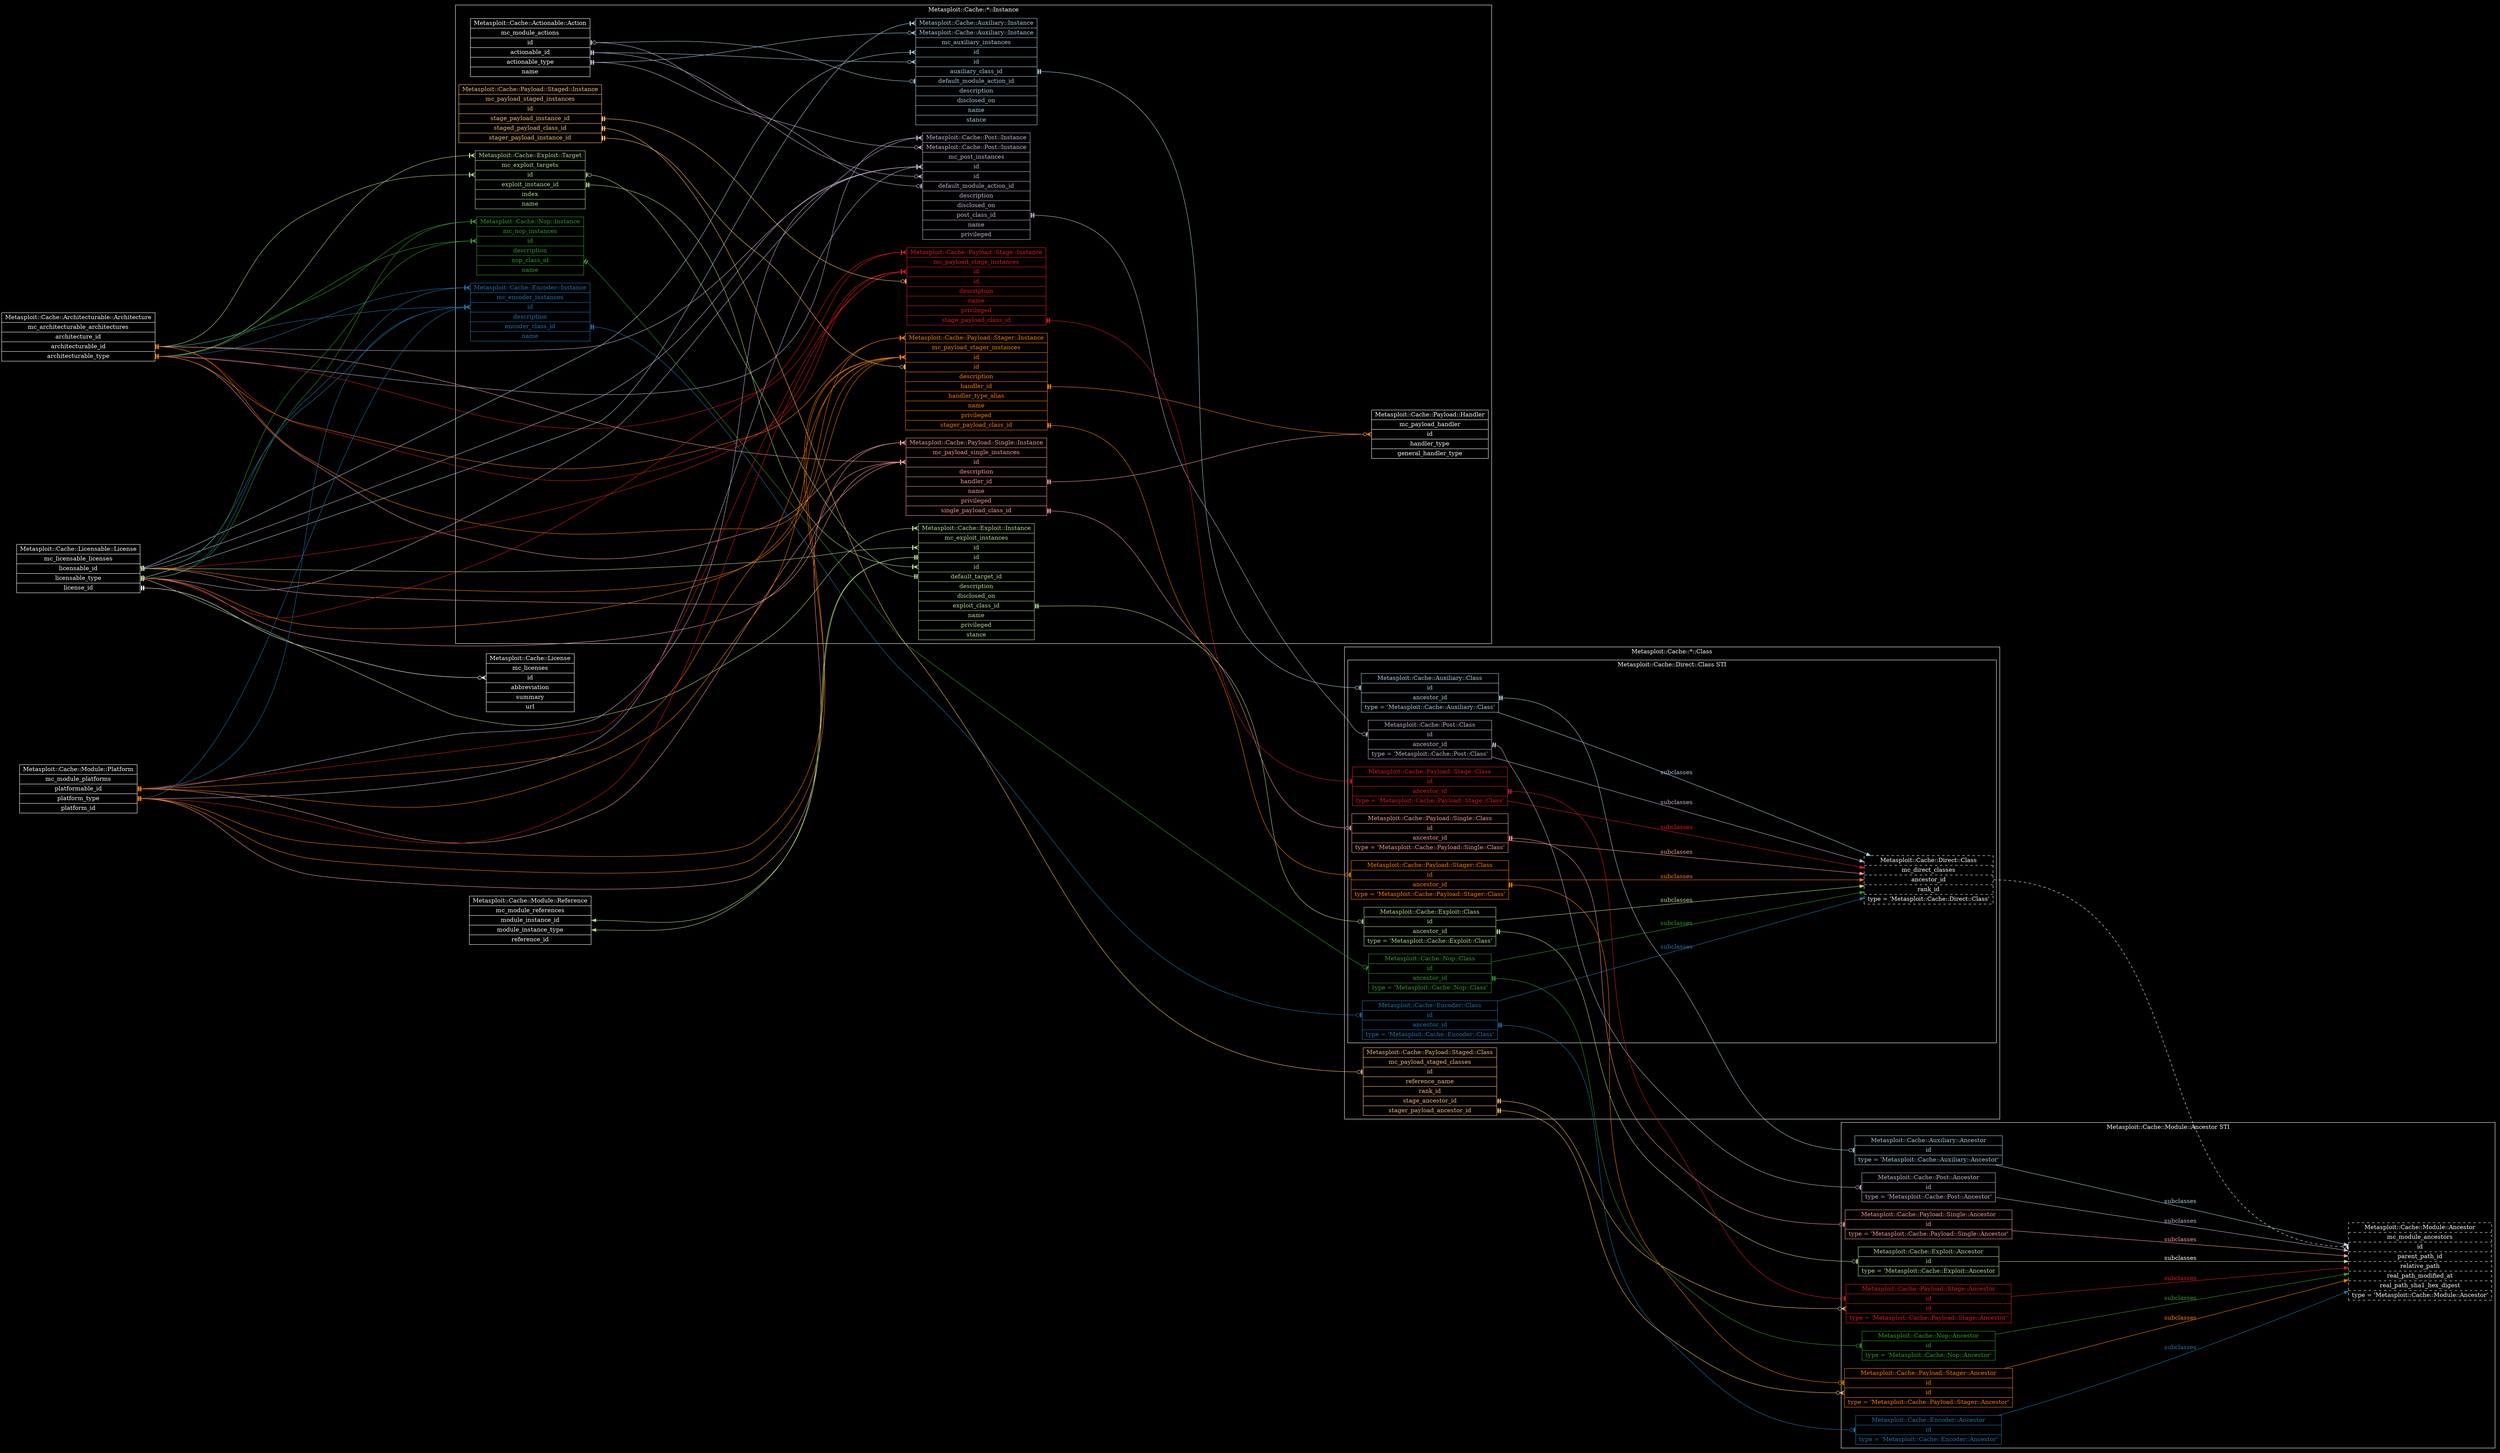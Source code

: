 digraph "metasploit-cache" {
  graph [
    bgcolor = "black"
    rankdir = "LR"
    ranksep = "10"
  ]
  node [
    color = "white"
    fontcolor = "white"
    shape = "record"
  ]
  edge [
    color = "white"
    fontcolor = "white"
  ]

  "Metasploit::Cache::Actionable::Action" [
    label = "Metasploit::Cache::Actionable::Action | mc_module_actions | <id>id | <actionable_id>actionable_id | <actionable_type>actionable_type | name"
  ]

  "Metasploit::Cache::Actionable::Action":actionable_id -> "Metasploit::Cache::Auxiliary::Instance":id_for_action [
    arrowhead = "crowodot"
    arrowtail = "teetee"
    color = "/paired9/1"
    dir = "both"
  ]

  "Metasploit::Cache::Actionable::Action":actionable_type -> "Metasploit::Cache::Auxiliary::Instance":type_for_actionable_type [
    arrowhead = "crowodot"
    arrowtail = "teetee"
    color = "/paired9/1"
    dir = "both"
  ]

  "Metasploit::Cache::Actionable::Action":actionable_id -> "Metasploit::Cache::Post::Instance":id_for_action [
    arrowhead = "crowodot"
    arrowtail = "teetee"
    color = "/paired9/9"
    dir = "both"
  ]

  "Metasploit::Cache::Actionable::Action":actionable_type -> "Metasploit::Cache::Post::Instance":type_for_actionable_type [
    arrowhead = "crowodot"
    arrowtail = "teetee"
    color = "/paired9/9"
    dir = "both"
  ]

  "Metasploit::Cache::Architecturable::Architecture" [
    label = "Metasploit::Cache::Architecturable::Architecture | mc_architecturable_architectures | <architecture_id>architecture_id | <architecturable_id>architecturable_id | <architecturable_type>architecturable_type"
  ]

  "Metasploit::Cache::Architecturable::Architecture":architecturable_id -> "Metasploit::Cache::Encoder::Instance":id [
    arrowhead = "crowtee"
    arrowtail = "teetee"
    color = "/paired9/2"
    dir = "both"
  ]

  "Metasploit::Cache::Architecturable::Architecture":architecturable_type -> "Metasploit::Cache::Encoder::Instance":type [
    arrowhead = "crowtee"
    arrowtail = "teetee"
    color = "/paired9/2"
    dir = "both"
  ]

  "Metasploit::Cache::Architecturable::Architecture":architecturable_id -> "Metasploit::Cache::Exploit::Target":id [
    arrowhead = "crowtee"
    arrowtail = "teetee"
    color = "/paired9/3"
    dir = "both"
  ]

 "Metasploit::Cache::Architecturable::Architecture":architecturable_type -> "Metasploit::Cache::Exploit::Target":type [
    arrowhead = "crowtee"
    arrowtail = "teetee"
    color = "/paired9/3"
    dir = "both"
  ]

  "Metasploit::Cache::Architecturable::Architecture":architecturable_id -> "Metasploit::Cache::Nop::Instance":id [
    arrowhead = "crowtee"
    arrowtail = "teetee"
    color = "/paired9/4"
    dir = "both"
  ]

  "Metasploit::Cache::Architecturable::Architecture":architecturable_type -> "Metasploit::Cache::Nop::Instance":type [
    arrowhead = "crowtee"
    arrowtail = "teetee"
    color = "/paired9/4"
    dir = "both"
  ]

  "Metasploit::Cache::Architecturable::Architecture":architecturable_id -> "Metasploit::Cache::Payload::Single::Instance":id [
    arrowhead = "crowtee"
    arrowtail = "teetee"
    color = "/paired9/5"
    dir = "both"
  ]

 "Metasploit::Cache::Architecturable::Architecture":architecturable_type -> "Metasploit::Cache::Payload::Single::Instance":type [
    arrowhead = "crowtee"
    arrowtail = "teetee"
    color = "/paired9/5"
    dir = "both"
  ]

  "Metasploit::Cache::Architecturable::Architecture":architecturable_id -> "Metasploit::Cache::Payload::Stage::Instance":id [
    arrowhead = "crowtee"
    arrowtail = "teetee"
    color = "/paired9/6"
    dir = "both"
  ]

 "Metasploit::Cache::Architecturable::Architecture":architecturable_type -> "Metasploit::Cache::Payload::Stage::Instance":type [
    arrowhead = "crowtee"
    arrowtail = "teetee"
    color = "/paired9/6"
    dir = "both"
  ]

  "Metasploit::Cache::Architecturable::Architecture":architecturable_id -> "Metasploit::Cache::Payload::Stager::Instance":id [
    arrowhead = "crowtee"
    arrowtail = "teetee"
    color = "/paired9/8"
    dir = "both"
  ]

  "Metasploit::Cache::Architecturable::Architecture":architecturable_type -> "Metasploit::Cache::Payload::Stager::Instance":type [
    arrowhead = "crowtee"
    arrowtail = "teetee"
    color = "/paired9/8"
    dir = "both"
  ]

  "Metasploit::Cache::Architecturable::Architecture":architecturable_id -> "Metasploit::Cache::Post::Instance":id [
    arrowhead = "crowtee"
    arrowtail = "teetee"
    color = "/paired9/9"
    dir = "both"
  ]

 "Metasploit::Cache::Architecturable::Architecture":architecturable_type -> "Metasploit::Cache::Post::Instance":type [
    arrowhead = "crowtee"
    arrowtail = "teetee"
    color = "/paired9/9"
    dir = "both"
  ]

  "Metasploit::Cache::License" [
    label = "Metasploit::Cache::License | mc_licenses | <id>id | abbreviation | summary | url"
  ]

  "Metasploit::Cache::Licensable::License" [
    label = "Metasploit::Cache::Licensable::License | mc_licensable_licenses | <licensable_id>licensable_id | <licensable_type>licensable_type | <license_id>license_id"
  ]

  "Metasploit::Cache::Licensable::License":licensable_id -> "Metasploit::Cache::Auxiliary::Instance":id [
    arrowhead = "crowtee"
    arrowtail = "teetee"
    color = "/paired9/1"
    dir = "both"
  ]

  "Metasploit::Cache::Licensable::License":licensable_type -> "Metasploit::Cache::Auxiliary::Instance":type [
    arrowhead = "crowtee"
    arrowtail = "teetee"
    color = "/paired9/1"
    dir = "both"
  ]

  "Metasploit::Cache::Licensable::License":licensable_id -> "Metasploit::Cache::Encoder::Instance":id [
    arrowhead = "crowtee"
    arrowtail = "teetee"
    color = "/paired9/2"
    dir = "both"
  ]

  "Metasploit::Cache::Licensable::License":licensable_type -> "Metasploit::Cache::Encoder::Instance":type [
    arrowhead = "crowtee"
    arrowtail = "teetee"
    color = "/paired9/2"
    dir = "both"
  ]

  "Metasploit::Cache::Licensable::License":licensable_id -> "Metasploit::Cache::Exploit::Instance":id_for_licensable_id [
    arrowhead = "crowtee"
    arrowtail = "teetee"
    color = "/paired9/3"
    dir = "both"
  ]

  "Metasploit::Cache::Licensable::License":licensable_type -> "Metasploit::Cache::Exploit::Instance":type [
    arrowhead = "crowtee"
    arrowtail = "teetee"
    color = "/paired9/3"
    dir = "both"
  ]

  "Metasploit::Cache::Licensable::License":licensable_id -> "Metasploit::Cache::Nop::Instance":id [
    arrowhead = "crowtee"
    arrowtail = "teetee"
    color = "/paired9/4"
    dir = "both"
  ]

  "Metasploit::Cache::Licensable::License":licensable_type -> "Metasploit::Cache::Nop::Instance":type [
    arrowhead = "crowtee"
    arrowtail = "teetee"
    color = "/paired9/4"
    dir = "both"
  ]

  "Metasploit::Cache::Licensable::License":licensable_id -> "Metasploit::Cache::Payload::Single::Instance":id [
    arrowhead = "crowtee"
    arrowtail = "teetee"
    color = "/paired9/5"
    dir = "both"
  ]

  "Metasploit::Cache::Licensable::License":licensable_type -> "Metasploit::Cache::Payload::Single::Instance":type [
    arrowhead = "crowtee"
    arrowtail = "teetee"
    color = "/paired9/5"
    dir = "both"
  ]

  "Metasploit::Cache::Licensable::License":licensable_id -> "Metasploit::Cache::Payload::Stage::Instance":id [
    arrowhead = "crowtee"
    arrowtail = "teetee"
    color = "/paired9/6"
    dir = "both"
  ]

  "Metasploit::Cache::Licensable::License":licensable_type -> "Metasploit::Cache::Payload::Stage::Instance":type [
    arrowhead = "crowtee"
    arrowtail = "teetee"
    color = "/paired9/6"
    dir = "both"
  ]

  "Metasploit::Cache::Licensable::License":licensable_id -> "Metasploit::Cache::Payload::Stager::Instance":id [
    arrowhead = "crowtee"
    arrowtail = "teetee"
    color = "/paired9/8"
    dir = "both"
  ]

  "Metasploit::Cache::Licensable::License":licensable_type -> "Metasploit::Cache::Payload::Stager::Instance":type [
    arrowhead = "crowtee"
    arrowtail = "teetee"
    color = "/paired9/8"
    dir = "both"
  ]

  "Metasploit::Cache::Licensable::License":licensable_id -> "Metasploit::Cache::Post::Instance":id [
    arrowhead = "crowtee"
    arrowtail = "teetee"
    color = "/paired9/9"
    dir = "both"
  ]

  "Metasploit::Cache::Licensable::License":licensable_type -> "Metasploit::Cache::Post::Instance":type [
    arrowhead = "crowtee"
    arrowtail = "teetee"
    color = "/paired9/9"
    dir = "both"
  ]

  "Metasploit::Cache::Licensable::License":license_id -> "Metasploit::Cache::License":id [
    arrowhead = "crowodot"
    arrowtail = "teetee"
    dir = "both"
  ]

  "Metasploit::Cache::Payload::Handler" [
    label = "Metasploit::Cache::Payload::Handler | mc_payload_handler | <id>id | handler_type | general_handler_type"
  ]

  "Metasploit::Cache::Module::Platform" [
    label = "Metasploit::Cache::Module::Platform | mc_module_platforms | <platformable_id>platformable_id | <platformable_type>platform_type | <platform_id>platform_id"
  ]

  "Metasploit::Cache::Module::Platform":platformable_id, "Metasploit::Cache::Module::Platform":platformable_type -> "Metasploit::Cache::Encoder::Instance":id [
    arrowhead = "crowtee"
    arrowtail = "teetee"
    color = "/paired9/2"
    dir = "both"
  ]

  "Metasploit::Cache::Module::Platform":platformable_id, "Metasploit::Cache::Module::Platform":platformable_type -> "Metasploit::Cache::Payload::Single::Instance":id [
    arrowhead = "crowtee"
    arrowtail = "teetee"
    color = "/paired9/5"
    dir = "both"
  ]

  "Metasploit::Cache::Module::Platform":platformable_id, "Metasploit::Cache::Module::Platform":platformable_type -> "Metasploit::Cache::Payload::Stage::Instance":id [
    arrowhead = "crowtee"
    arrowtail = "teetee"
    color = "/paired9/6"
    dir = "both"
  ]

  "Metasploit::Cache::Module::Platform":platformable_id, "Metasploit::Cache::Module::Platform":platformable_type -> "Metasploit::Cache::Payload::Stager::Instance":id [
    arrowhead = "crowtee"
    arrowtail = "teetee"
    color = "/paired9/8"
    dir = "both"
  ]

  "Metasploit::Cache::Module::Platform":platformable_id, "Metasploit::Cache::Module::Platform":platformable_type -> "Metasploit::Cache::Post::Instance":id [
    arrowhead = "crowtee"
    arrowtail = "teetee"
    color = "/paired9/9"
    dir = "both"
  ]

  "Metasploit::Cache::Module::Platform":platformable_id, "Metasploit::Cache::Module::Platform":platformable_type -> "Metasploit::Cache::Payload::Stager::Instance":id [
    arrowhead = "crowtee"
    arrowtail = "teetee"
    color = "/paired9/8"
    dir = "both"
  ]

  "Metasploit::Cache::Module::Reference" [
    label = "Metasploit::Cache::Module::Reference | mc_module_references | <module_instance_id>module_instance_id | <module_instance_type>module_instance_type | <module_reference_id>reference_id"
  ]
 
  "Metasploit::Cache::Module::Reference":module_instance_id, "Metasploit::Cache::Module::Reference":module_instance_type -> "Metasploit::Cache::Exploit::Instance":id_to_module_instance [
    arrowhead = "crowtee"
    arrowhead = "teetee"
    color = "/paired9/3"
    dir = "both"
  ]

  "Metasploit::Cache::Exploit::Target" [
    color = "/paired9/3"
    fontcolor = "/paired9/3"
    label = "<type>Metasploit::Cache::Exploit::Target | mc_exploit_targets | <id>id | <exploit_instance_id>exploit_instance_id | index | name"
  ]

  "Metasploit::Cache::Exploit::Target":exploit_instance_id -> "Metasploit::Cache::Exploit::Instance":id_to_exploit_instance_id [
    arrowhead = "crowtee"
    arrowtail = "teetee"
    color = "/paired9/3"
    dir = "both"
  ]

  subgraph cluster_mc_module_ancestors {
    color = "white"
    fontcolor = "white"
    label = "Metasploit::Cache::Module::Ancestor STI"

    "Metasploit::Cache::Module::Ancestor" [
      label = "Metasploit::Cache::Module::Ancestor | mc_module_ancestors | <id>id | <parent_path_id>parent_path_id | relative_path | real_path_modified_at | real_path_sha1_hex_digest | type = 'Metasploit::Cache::Module::Ancestor'"
      style = "dashed"
    ]

    "Metasploit::Cache::Auxiliary::Ancestor" [
      fontcolor = "/paired9/1"
      label = "Metasploit::Cache::Auxiliary::Ancestor | <id>id | type = 'Metasploit::Cache::Auxiliary::Ancestor'"
      color = "/paired9/1"
    ]

    "Metasploit::Cache::Auxiliary::Ancestor" -> "Metasploit::Cache::Module::Ancestor" [
      color = "/paired9/1"
      fontcolor = "/paired9/1"
      label = "subclasses"
    ]

    "Metasploit::Cache::Encoder::Ancestor" [
      color = "/paired9/2"
      fontcolor = "/paired9/2"
      label = "Metasploit::Cache::Encoder::Ancestor | <id>id | type = 'Metasploit::Cache::Encoder::Ancestor'"
    ]

    "Metasploit::Cache::Encoder::Ancestor" -> "Metasploit::Cache::Module::Ancestor" [
      color = "/paired9/2"
      fontcolor = "/paired9/2"
      label = "subclasses"
    ]

    "Metasploit::Cache::Exploit::Ancestor" [
      color = "/paired9/3"
      fontcolor = "/paired9/3"
      label = "Metasploit::Cache::Exploit::Ancestor | <id>id | type = 'Metasploit::Cache::Exploit::Ancestor"
    ]

    "Metasploit::Cache::Exploit::Ancestor" -> "Metasploit::Cache::Module::Ancestor" [
      color = "/paired9/3"
      fontcolot = "/paired9/3"
      label = "subclasses"
    ]

    "Metasploit::Cache::Nop::Ancestor" [
      color = "/paired9/4"
      fontcolor = "/paired9/4"
      label = "Metasploit::Cache::Nop::Ancestor | <id>id | type = 'Metasploit::Cache::Nop::Ancestor'"
    ]

    "Metasploit::Cache::Nop::Ancestor" -> "Metasploit::Cache::Module::Ancestor" [
      color = "/paired9/4"
      fontcolor = "/paired9/4"
      label = "subclasses"
    ]

    "Metasploit::Cache::Payload::Single::Ancestor" [
      color = "/paired9/5"
      fontcolor = "/paired9/5"
      label = "Metasploit::Cache::Payload::Single::Ancestor | <id>id | type = 'Metasploit::Cache::Payload::Single::Ancestor'"
    ]

    "Metasploit::Cache::Payload::Single::Ancestor" -> "Metasploit::Cache::Module::Ancestor" [
      color = "/paired9/5"
      fontcolor = "/paired9/5"
      label = "subclasses"
    ]

    "Metasploit::Cache::Payload::Stage::Ancestor" [
      color = "/paired9/6"
      fontcolor = "/paired9/6"
      label = "Metasploit::Cache::Payload::Stage::Ancestor | <id_to_ancestor_id>id | <id_to_stage_payload_ancestor_id>id | type = 'Metasploit::Cache::Payload::Stage::Ancestor'"
    ]

    "Metasploit::Cache::Payload::Stage::Ancestor" -> "Metasploit::Cache::Module::Ancestor" [
      color = "/paired9/6"
      fontcolor = "/paired9/6"
      label = "subclasses"
    ]

    "Metasploit::Cache::Payload::Stager::Ancestor" [
      color = "/paired9/8"
      fontcolor = "/paired9/8"
      label = "Metasploit::Cache::Payload::Stager::Ancestor | <id_to_ancestor_id>id | <id_to_stager_payload_ancestor_id>id | type = 'Metasploit::Cache::Payload::Stager::Ancestor'"
    ]

    "Metasploit::Cache::Payload::Stager::Ancestor" -> "Metasploit::Cache::Module::Ancestor" [
      color = "/paired9/8"
      fontcolor = "/paired9/8"
      label = "subclasses"
    ]

    "Metasploit::Cache::Post::Ancestor" [
      color = "/paired9/9"
      fontcolor = "/paired9/9"
      label = "Metasploit::Cache::Post::Ancestor | <id>id | type = 'Metasploit::Cache::Post::Ancestor'"
    ]

    "Metasploit::Cache::Post::Ancestor" -> "Metasploit::Cache::Module::Ancestor" [
      color = "/paired9/9"
      fontcolor = "/paired9/9"
      label = "subclasses"
    ]
  }

  subgraph cluster_metasploit_cache_class {
    color = "white"
    fontcolor = "white"
    label = "Metasploit::Cache::*::Class"

    subgraph cluster_metasploit_cache_direct_class {
      color = "white"
      fontcolor = "white"

      label = "Metasploit::Cache::Direct::Class STI"

      "Metasploit::Cache::Direct::Class" [
        label = "Metasploit::Cache::Direct::Class | mc_direct_classes | <ancestor_id>ancestor_id | <rank_id>rank_id | type = 'Metasploit::Cache::Direct::Class'"
        style = "dashed"
      ]

      "Metasploit::Cache::Direct::Class":ancestor_id -> "Metasploit::Cache::Module::Ancestor":id [
        arrowhead = "teeodot"
        arrowtail = "teetee"
        style = "dashed"
      ]

      "Metasploit::Cache::Auxiliary::Class" [
        color = "/paired9/1"
        fontcolor = "/paired9/1"
        label = "Metasploit::Cache::Auxiliary::Class | <id>id | <ancestor_id>ancestor_id | type = 'Metasploit::Cache::Auxiliary::Class'"
      ]

      "Metasploit::Cache::Auxiliary::Class" -> "Metasploit::Cache::Direct::Class" [
        color = "/paired9/1"
        fontcolor = "/paired9/1"
        label = "subclasses"
      ]

      "Metasploit::Cache::Auxiliary::Class":ancestor_id -> "Metasploit::Cache::Auxiliary::Ancestor":id [
        arrowhead = "teeodot"
        arrowtail = "teetee"
        color = "/paired9/1"
        dir = "both"
      ]

      "Metasploit::Cache::Encoder::Class" [
        color = "/paired9/2"
        fontcolor = "/paired9/2"
        label = "Metasploit::Cache::Encoder::Class | <id>id | <ancestor_id>ancestor_id | type = 'Metasploit::Cache::Encoder::Class'"
      ]

      "Metasploit::Cache::Encoder::Class" -> "Metasploit::Cache::Direct::Class" [
        color = "/paired9/2"
        fontcolor = "/paired9/2"
        label = "subclasses"
      ]

      "Metasploit::Cache::Encoder::Class":ancestor_id -> "Metasploit::Cache::Encoder::Ancestor":id [
        arrowhead = "teeodot"
        arrowtail = "teetee"
        color = "/paired9/2"
        dir = "both"
      ]

      "Metasploit::Cache::Exploit::Class" [
        color = "/paired9/3"
        fontcolor = "/paired9/3"
        label = "Metasploit::Cache::Exploit::Class | <id>id | <ancestor_id>ancestor_id | type = 'Metasploit::Cache::Exploit::Class'"
      ]

      "Metasploit::Cache::Exploit::Class" -> "Metasploit::Cache::Direct::Class" [
        color = "/paired9/3"
        fontcolor = "/paired9/3"
        label = "subclasses"
      ]

      "Metasploit::Cache::Exploit::Class":ancestor_id -> "Metasploit::Cache::Exploit::Ancestor":id [
        arrowhead = "teeodot"
        arrowtail = "teetee"
        color = "/paired9/3"
        dir = "both"
      ]

      "Metasploit::Cache::Nop::Class" [
        color = "/paired9/4"
        fontcolor = "/paired9/4"
        label = "Metasploit::Cache::Nop::Class | <id>id | <ancestor_id>ancestor_id | type = 'Metasploit::Cache::Nop::Class'"
      ]

      "Metasploit::Cache::Nop::Class" -> "Metasploit::Cache::Direct::Class" [
        color = "/paired9/4"
        fontcolor = "/paired9/4"
        label = "subclasses"
      ]

      "Metasploit::Cache::Nop::Class":ancestor_id -> "Metasploit::Cache::Nop::Ancestor":id [
        arrowhead = "teeodot"
        arrowtail = "teetee"
        color = "/paired9/4"
        dir = "both"
      ]

      "Metasploit::Cache::Payload::Single::Class" [
        color = "/paired9/5"
        fontcolor = "/paired9/5"
        label = "Metasploit::Cache::Payload::Single::Class | <id>id | <ancestor_id>ancestor_id | type = 'Metasploit::Cache::Payload::Single::Class'"
      ]

      "Metasploit::Cache::Payload::Single::Class" -> "Metasploit::Cache::Direct::Class" [
        color = "/paired9/5"
        fontcolor = "/paired9/5"
        label = "subclasses"
      ]

      "Metasploit::Cache::Payload::Single::Class":ancestor_id -> "Metasploit::Cache::Payload::Single::Ancestor":id [
        arrowhead = "teeodot"
        arrowtail = "teetee"
        color = "/paired9/5"
        dir = "both"
      ]

      "Metasploit::Cache::Payload::Stage::Class" [
        color = "/paired9/6"
        fontcolor = "/paired9/6"
        label = "Metasploit::Cache::Payload::Stage::Class | <id>id | <ancestor_id>ancestor_id | type = 'Metasploit::Cache::Payload::Stage::Class'"
      ]

      "Metasploit::Cache::Payload::Stage::Class" -> "Metasploit::Cache::Direct::Class" [
        color = "/paired9/6"
        fontcolor = "/paired9/6"
        label = "subclasses"
      ]

      "Metasploit::Cache::Payload::Stage::Class":ancestor_id -> "Metasploit::Cache::Payload::Stage::Ancestor":id_to_ancestor_id [
        arrowhead = "teeodot"
        arrowtail = "teetee"
        color = "/paired9/6"
        dir = "both"
      ]


      "Metasploit::Cache::Payload::Stager::Class" [
        color = "/paired9/8"
        fontcolor = "/paired9/8"
        label = "Metasploit::Cache::Payload::Stager::Class | <id>id | <ancestor_id>ancestor_id | type = 'Metasploit::Cache::Payload::Stager::Class'"
      ]

      "Metasploit::Cache::Payload::Stager::Class" -> "Metasploit::Cache::Direct::Class" [
        color = "/paired9/8"
        fontcolor = "/paired9/8"
        label = "subclasses"
      ]

      "Metasploit::Cache::Payload::Stager::Class":ancestor_id -> "Metasploit::Cache::Payload::Stager::Ancestor":id_to_ancestor_id [
        arrowhead = "teeodot"
        arrowtail = "teetee"
        color = "/paired9/8"
        dir = "both"
      ]

      "Metasploit::Cache::Post::Class" [
        color = "/paired9/9"
        fontcolor = "/paired9/9"
        label = "Metasploit::Cache::Post::Class | <id>id | <ancestor_id>ancestor_id | type = 'Metasploit::Cache::Post::Class'"
      ]

      "Metasploit::Cache::Post::Class" -> "Metasploit::Cache::Direct::Class" [
        color = "/paired9/9"
        fontcolor = "/paired9/9"
        label = "subclasses"
      ]

      "Metasploit::Cache::Post::Class":ancestor_id -> "Metasploit::Cache::Post::Ancestor":id [
        arrowhead = "teeodot"
        arrowtail = "teetee"
        color = "/paired9/9"
        dir = "both"
      ]
    }

    "Metasploit::Cache::Payload::Staged::Class" [
      color = "/paired9/7"
      fontcolor = "/paired9/7"
      label = "Metasploit::Cache::Payload::Staged::Class | mc_payload_staged_classes | <id>id | reference_name | <rank_id>rank_id | <stage_payload_ancestor_id>stage_ancestor_id | <stager_payload_ancestor_id>stager_payload_ancestor_id"
    ]

    "Metasploit::Cache::Payload::Staged::Class":stage_payload_ancestor_id -> "Metasploit::Cache::Payload::Stage::Ancestor":id_to_stage_payload_ancestor_id [
      arrowhead = "crowodot"
      arrowtail = "teetee"
      color = "/paired9/7"
      dir = "both"
    ]

    "Metasploit::Cache::Payload::Staged::Class":stager_payload_ancestor_id -> "Metasploit::Cache::Payload::Stager::Ancestor":id_to_stager_payload_ancestor_id [
        arrowhead = "crowodot"
        arrowtail = "teetee"
        color = "/paired9/7"
        dir = "both"
    ]
  }

  subgraph cluster_metasploit_cache_instance {
    color = "white"
    fontcolor = "white"
    label = "Metasploit::Cache::*::Instance"

    "Metasploit::Cache::Auxiliary::Instance" [
      color = "/paired9/1"
      fontcolor = "/paired9/1"
      label = "<type>Metasploit::Cache::Auxiliary::Instance | <type_for_actionable_type>Metasploit::Cache::Auxiliary::Instance | mc_auxiliary_instances | <id>id | <id_for_action>id | <auxiliary_class_id>auxiliary_class_id | <default_module_action_id>default_module_action_id | description | disclosed_on | name | stance"
    ]

    "Metasploit::Cache::Auxiliary::Instance":auxiliary_class_id -> "Metasploit::Cache::Auxiliary::Class":id [
      arrowhead = "teeodot"
      arrowtail = "teetee"
      color = "/paired9/1"
      dir = "both"
    ]

    "Metasploit::Cache::Auxiliary::Instance":default_module_action_id -> "Metasploit::Cache::Actionable::Action":id [
      arrowhead = "teeodot"
      arrowtail = "teeodot"
      color = "/paired9/1"
      dir = "both"
    ]

    "Metasploit::Cache::Encoder::Instance" [
      color = "/paired9/2"
      fontcolor = "/paired9/2"
      label = "<type>Metasploit::Cache::Encoder::Instance | mc_encoder_instances | <id>id | description | <encoder_class_id>encoder_class_id | name"
    ]

    "Metasploit::Cache::Encoder::Instance":encoder_class_id -> "Metasploit::Cache::Encoder::Class":id [
      arrowhead = "teeodot"
      arrowtail = "teetee"
      color = "/paired9/2"
      dir = "both"
    ]

    "Metasploit::Cache::Exploit::Instance" [
      color = "/paired9/3"
      fontcolor = "/paired9/3"
      label = "<type>Metasploit::Cache::Exploit::Instance | mc_exploit_instances | <id_for_licensable_id>id | <id_to_module_instance>id | <id_to_exploit_instance_id>id | <default_target_id>default_target_id | description | disclosed_on | <exploit_class_id>exploit_class_id | name | privileged | stance"
    ]

    "Metasploit::Cache::Exploit::Instance":default_target_id -> "Metasploit::Cache::Exploit::Target":id [
      arrowhead = "teeodot"
      arrowtail = "teetee"
      color = "/paired9/3"
      dir = "both"
    ]

    "Metasploit::Cache::Exploit::Instance":exploit_class_id -> "Metasploit::Cache::Exploit::Class":id [
      arrowhead = "teeodot"
      arrowtail = "teetee"
      color = "/paired9/3"
      dir = "both"
    ]

    "Metasploit::Cache::Nop::Instance" [
      color = "/paired9/4"
      fontcolor = "/paired9/4"
      label = "<type>Metasploit::Cache::Nop::Instance | mc_nop_instances | <id>id | description | <nop_class_id>nop_class_id | name"
    ]

    "Metasploit::Cache::Nop::Instance":nop_class_id -> "Metasploit::Cache::Nop::Class":id [
      arrowhead = "teeodot"
      arrowtail = "teetee"
      color = "/paired9/4"
      dir = "both"
    ]

    "Metasploit::Cache::Payload::Single::Instance" [
      color = "/paired9/5"
      fontcolor = "/paired9/5"
      label = "<type>Metasploit::Cache::Payload::Single::Instance | mc_payload_single_instances | <id>id | description | <handler_id>handler_id | name | privileged | <single_payload_class_id>single_payload_class_id"
    ]

    "Metasploit::Cache::Payload::Single::Instance":handler_id -> "Metasploit::Cache::Payload::Handler":id [
      arrowhead = "crowodot"
      arrowtail = "teetee"
      color = "/paired9/5"
      dir = "both"
    ]

    "Metasploit::Cache::Payload::Single::Instance":single_payload_class_id -> "Metasploit::Cache::Payload::Single::Class":id [
      arrowhead = "teeodot"
      arrowtail = "teetee"
      color = "/paired9/5"
      dir = "both"
    ]

    "Metasploit::Cache::Payload::Stage::Instance" [
      color = "/paired9/6"
      fontcolor = "/paired9/6"
      label = "<type>Metasploit::Cache::Payload::Stage::Instance | mc_payload_stage_instances | <id>id | <id_for_stage_payload_instance_id>id | description | name | privileged | <stage_payload_class_id>stage_payload_class_id"
    ]

    "Metasploit::Cache::Payload::Stage::Instance":stage_payload_class_id -> "Metasploit::Cache::Payload::Stage::Class":id [
      arrowhead = "teeodot"
      arrowtail = "teetee"
      color = "/paired9/6"
      dir = "both"
    ]

    "Metasploit::Cache::Payload::Staged::Instance" [
      color = "/paired9/7"
      fontcolor = "/paired9/7"
      label = "Metasploit::Cache::Payload::Staged::Instance | mc_payload_staged_instances | <id>id | <stage_payload_instance_id>stage_payload_instance_id | <staged_payload_class_id>staged_payload_class_id | <stager_payload_instance_id>stager_payload_instance_id"
    ]

    "Metasploit::Cache::Payload::Staged::Instance":stage_payload_instance_id -> "Metasploit::Cache::Payload::Stage::Instance":id_for_stage_payload_instance_id [
      arrowhead = "teeodot"
      arrowtail = "teetee"
      color = "/paired9/7"
      dir = "both"
    ]

    "Metasploit::Cache::Payload::Staged::Instance":staged_payload_class_id -> "Metasploit::Cache::Payload::Staged::Class":id [
      arrowhead = "teeodot"
      arrowtail = "teetee"
      color = "/paired9/7"
      dir = "both"
    ]

    "Metasploit::Cache::Payload::Staged::Instance":stager_payload_instance_id -> "Metasploit::Cache::Payload::Stager::Instance":id_for_stager_payload_instance_id [
      arrowhead = "teeodot"
      arrowtail = "teetee"
      color = "/paired9/7"
      dir = "both"
    ]

    "Metasploit::Cache::Payload::Stager::Instance" [
      color = "/paired9/8"
      fontcolor = "/paired9/8"
      label = "<type>Metasploit::Cache::Payload::Stager::Instance | mc_payload_stager_instances | <id>id | <id_for_stager_payload_instance_id>id | description | <handler_id>handler_id | handler_type_alias | name | privileged | <stager_payload_class_id>stager_payload_class_id"
    ]

    "Metasploit::Cache::Payload::Stager::Instance":handler_id -> "Metasploit::Cache::Payload::Handler":id [
      arrowhead = "crowodot"
      arrowtail = "teetee"
      color = "/paired9/8"
      dir = "both"
    ]

    "Metasploit::Cache::Payload::Stager::Instance":stager_payload_class_id -> "Metasploit::Cache::Payload::Stager::Class":id [
      arrowhead = "teeodot"
      arrowtail = "teetee"
      color = "/paired9/8"
      dir = "both"
    ]

    "Metasploit::Cache::Post::Instance" [
      color = "/paired9/9"
      fontcolor = "/paired9/9"
      label = "<type>Metasploit::Cache::Post::Instance | <type_for_actionable_type>Metasploit::Cache::Post::Instance | mc_post_instances | <id>id | <id_for_action>id | <default_module_action_id>default_module_action_id | description | disclosed_on | <post_class_id>post_class_id | name | privileged"
    ]

    "Metasploit::Cache::Post::Instance":default_module_action_id -> "Metasploit::Cache::Actionable::Action":id [
      arrowhead = "teeodot"
      arrowtail = "teeodot"
      color = "/paired9/9"
      dir = "both"
    ]

    "Metasploit::Cache::Post::Instance":post_class_id -> "Metasploit::Cache::Post::Class":id [
      arrowhead = "teeodot"
      arrowtail = "teetee"
      color = "/paired9/9"
      dir = "both"
    ]
  }
}